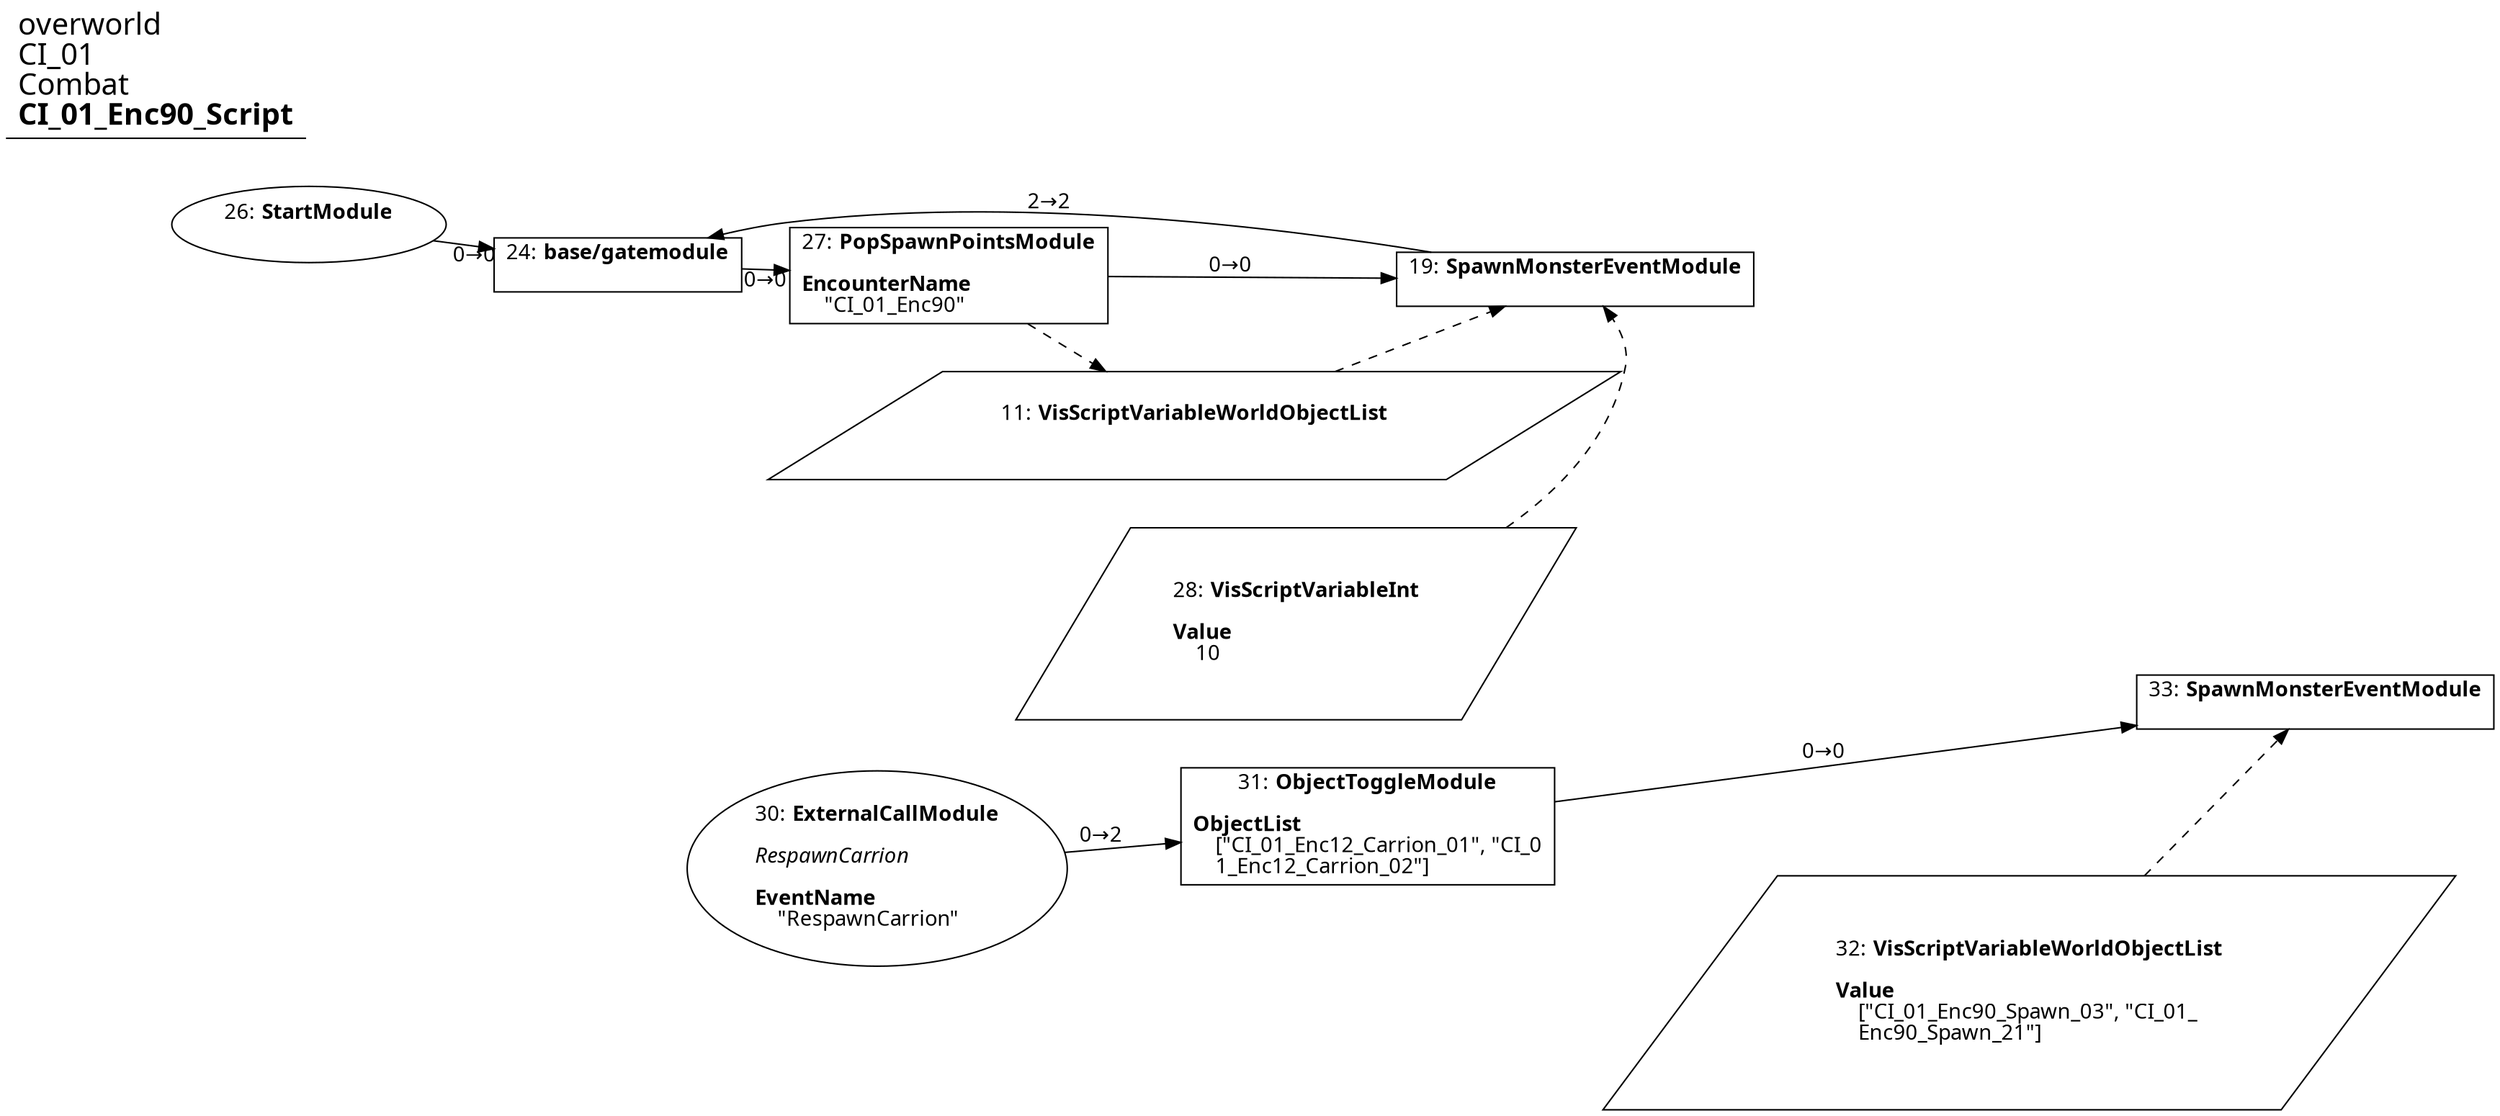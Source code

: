 digraph {
    layout = fdp;
    overlap = prism;
    sep = "+16";
    splines = spline;

    node [ shape = box ];

    graph [ fontname = "Segoe UI" ];
    node [ fontname = "Segoe UI" ];
    edge [ fontname = "Segoe UI" ];

    11 [ label = <11: <b>VisScriptVariableWorldObjectList</b><br/><br/>> ];
    11 [ shape = parallelogram ]
    11 [ pos = "0.512,-0.32700002!" ];

    19 [ label = <19: <b>SpawnMonsterEventModule</b><br/><br/>> ];
    19 [ pos = "0.753,-0.20400001!" ];
    19 -> 24 [ label = "2→2" ];
    11 -> 19 [ style = dashed ];
    28 -> 19 [ style = dashed ];

    24 [ label = <24: <b>base/gatemodule</b><br/><br/>> ];
    24 [ pos = "0.067,-0.16700001!" ];
    24 -> 27 [ label = "0→0" ];

    26 [ label = <26: <b>StartModule</b><br/><br/>> ];
    26 [ shape = oval ]
    26 [ pos = "-0.14400001,-0.12900001!" ];
    26 -> 24 [ label = "0→0" ];

    27 [ label = <27: <b>PopSpawnPointsModule</b><br/><br/><b>EncounterName</b><br align="left"/>    &quot;CI_01_Enc90&quot;<br align="left"/>> ];
    27 [ pos = "0.25800002,-0.179!" ];
    27 -> 19 [ label = "0→0" ];
    27 -> 11 [ style = dashed ];

    28 [ label = <28: <b>VisScriptVariableInt</b><br/><br/><b>Value</b><br align="left"/>    10<br align="left"/>> ];
    28 [ shape = parallelogram ]
    28 [ pos = "0.58000004,-0.44700003!" ];

    30 [ label = <30: <b>ExternalCallModule</b><br/><br/><i>RespawnCarrion<br align="left"/></i><br align="left"/><b>EventName</b><br align="left"/>    &quot;RespawnCarrion&quot;<br align="left"/>> ];
    30 [ shape = oval ]
    30 [ pos = "0.32200003,-0.596!" ];
    30 -> 31 [ label = "0→2" ];

    31 [ label = <31: <b>ObjectToggleModule</b><br/><br/><b>ObjectList</b><br align="left"/>    [&quot;CI_01_Enc12_Carrion_01&quot;, &quot;CI_0<br align="left"/>    1_Enc12_Carrion_02&quot;]<br align="left"/>> ];
    31 [ pos = "0.625,-0.569!" ];
    31 -> 33 [ label = "0→0" ];

    32 [ label = <32: <b>VisScriptVariableWorldObjectList</b><br/><br/><b>Value</b><br align="left"/>    [&quot;CI_01_Enc90_Spawn_03&quot;, &quot;CI_01_<br align="left"/>    Enc90_Spawn_21&quot;]<br align="left"/>> ];
    32 [ shape = parallelogram ]
    32 [ pos = "0.90500003,-0.647!" ];

    33 [ label = <33: <b>SpawnMonsterEventModule</b><br/><br/>> ];
    33 [ pos = "1.1630001,-0.48200002!" ];
    32 -> 33 [ style = dashed ];

    title [ pos = "-0.14500001,-0.128!" ];
    title [ shape = underline ];
    title [ label = <<font point-size="20">overworld<br align="left"/>CI_01<br align="left"/>Combat<br align="left"/><b>CI_01_Enc90_Script</b><br align="left"/></font>> ];
}
